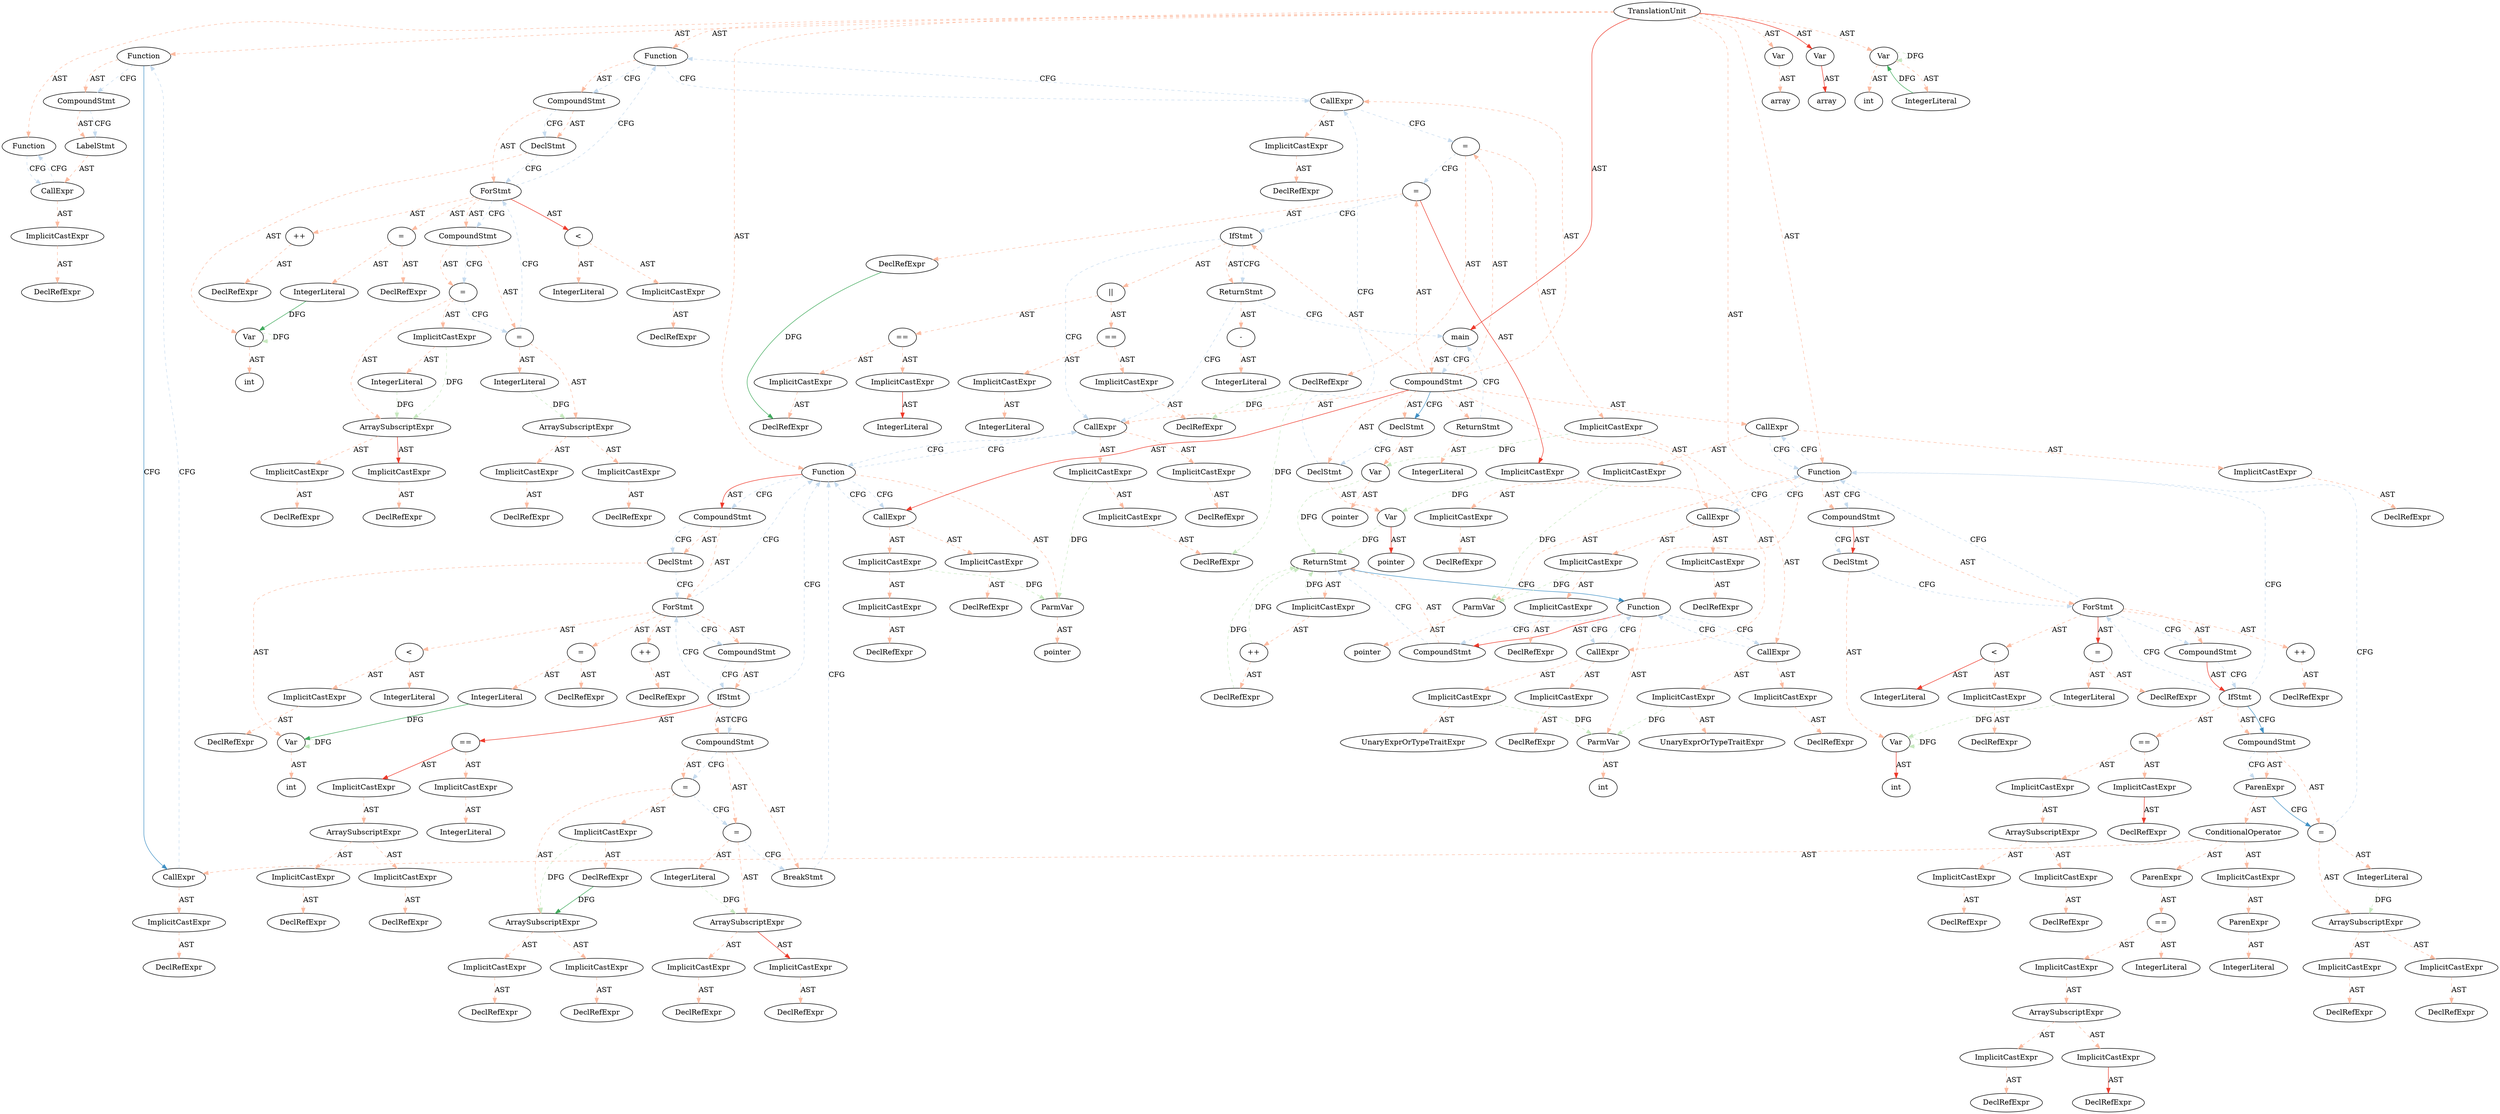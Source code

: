 digraph "" {
	node [label="\N"];
	0	[label=TranslationUnit];
	1	[label=Function];
	0 -> 1	[key=0,
		color=3,
		colorscheme=reds8,
		label=AST,
		style=dashed];
	2	[label=Function];
	0 -> 2	[key=0,
		color=3,
		colorscheme=reds8,
		label=AST,
		style=dashed];
	8	[label=Var];
	0 -> 8	[key=0,
		color=3,
		colorscheme=reds8,
		label=AST,
		style=dashed];
	10	[label=Var];
	0 -> 10	[key=0,
		color=6,
		colorscheme=reds8,
		label=AST,
		style=solid];
	12	[label=Function];
	0 -> 12	[key=0,
		color=3,
		colorscheme=reds8,
		label=AST,
		style=dashed];
	43	[label=Function];
	0 -> 43	[key=0,
		color=3,
		colorscheme=reds8,
		label=AST,
		style=dashed];
	88	[label=Function];
	0 -> 88	[key=0,
		color=3,
		colorscheme=reds8,
		label=AST,
		style=dashed];
	141	[label=Var];
	0 -> 141	[key=0,
		color=3,
		colorscheme=reds8,
		label=AST,
		style=dashed];
	144	[label=Function];
	0 -> 144	[key=0,
		color=3,
		colorscheme=reds8,
		label=AST,
		style=dashed];
	152	[label=main];
	0 -> 152	[key=0,
		color=6,
		colorscheme=reds8,
		label=AST,
		style=solid];
	5	[label=CallExpr];
	1 -> 5	[key=0,
		color=3,
		colorscheme=blues8,
		label=CFG,
		style=dashed];
	3	[label=CompoundStmt];
	2 -> 3	[key=0,
		color=3,
		colorscheme=reds8,
		label=AST,
		style=dashed];
	2 -> 3	[key=1,
		color=3,
		colorscheme=blues8,
		label=CFG,
		style=dashed];
	131	[label=CallExpr];
	2 -> 131	[key=0,
		color=6,
		colorscheme=blues8,
		label=CFG,
		style=solid];
	4	[label=LabelStmt];
	3 -> 4	[key=0,
		color=3,
		colorscheme=reds8,
		label=AST,
		style=dashed];
	3 -> 4	[key=1,
		color=3,
		colorscheme=blues8,
		label=CFG,
		style=dashed];
	4 -> 5	[key=0,
		color=3,
		colorscheme=reds8,
		label=AST,
		style=dashed];
	5 -> 1	[key=0,
		color=3,
		colorscheme=blues8,
		label=CFG,
		style=dashed];
	6	[label=ImplicitCastExpr];
	5 -> 6	[key=0,
		color=3,
		colorscheme=reds8,
		label=AST,
		style=dashed];
	7	[label=DeclRefExpr];
	6 -> 7	[key=0,
		color=3,
		colorscheme=reds8,
		label=AST,
		style=dashed];
	9	[label=array];
	8 -> 9	[key=0,
		color=3,
		colorscheme=reds8,
		label=AST,
		style=dashed];
	11	[label=array];
	10 -> 11	[key=0,
		color=6,
		colorscheme=reds8,
		label=AST,
		style=solid];
	13	[label=CompoundStmt];
	12 -> 13	[key=0,
		color=3,
		colorscheme=reds8,
		label=AST,
		style=dashed];
	12 -> 13	[key=1,
		color=3,
		colorscheme=blues8,
		label=CFG,
		style=dashed];
	160	[label=CallExpr];
	12 -> 160	[key=0,
		color=3,
		colorscheme=blues8,
		label=CFG,
		style=dashed];
	14	[label=DeclStmt];
	13 -> 14	[key=0,
		color=3,
		colorscheme=reds8,
		label=AST,
		style=dashed];
	13 -> 14	[key=1,
		color=3,
		colorscheme=blues8,
		label=CFG,
		style=dashed];
	17	[label=ForStmt];
	13 -> 17	[key=0,
		color=3,
		colorscheme=reds8,
		label=AST,
		style=dashed];
	15	[label=Var];
	14 -> 15	[key=0,
		color=3,
		colorscheme=reds8,
		label=AST,
		style=dashed];
	14 -> 17	[key=0,
		color=3,
		colorscheme=blues8,
		label=CFG,
		style=dashed];
	15 -> 15	[key=0,
		color=3,
		colorscheme=greens8,
		label=DFG,
		style=dashed];
	16	[label=int];
	15 -> 16	[key=0,
		color=3,
		colorscheme=reds8,
		label=AST,
		style=dashed];
	17 -> 12	[key=0,
		color=3,
		colorscheme=blues8,
		label=CFG,
		style=dashed];
	18	[label="="];
	17 -> 18	[key=0,
		color=3,
		colorscheme=reds8,
		label=AST,
		style=dashed];
	21	[label="<"];
	17 -> 21	[key=0,
		color=6,
		colorscheme=reds8,
		label=AST,
		style=solid];
	25	[label="++"];
	17 -> 25	[key=0,
		color=3,
		colorscheme=reds8,
		label=AST,
		style=dashed];
	27	[label=CompoundStmt];
	17 -> 27	[key=0,
		color=3,
		colorscheme=reds8,
		label=AST,
		style=dashed];
	17 -> 27	[key=1,
		color=3,
		colorscheme=blues8,
		label=CFG,
		style=dashed];
	19	[label=DeclRefExpr];
	18 -> 19	[key=0,
		color=3,
		colorscheme=reds8,
		label=AST,
		style=dashed];
	20	[label=IntegerLiteral];
	18 -> 20	[key=0,
		color=3,
		colorscheme=reds8,
		label=AST,
		style=dashed];
	20 -> 15	[key=0,
		color=6,
		colorscheme=greens8,
		label=DFG,
		style=solid];
	22	[label=ImplicitCastExpr];
	21 -> 22	[key=0,
		color=3,
		colorscheme=reds8,
		label=AST,
		style=dashed];
	24	[label=IntegerLiteral];
	21 -> 24	[key=0,
		color=3,
		colorscheme=reds8,
		label=AST,
		style=dashed];
	23	[label=DeclRefExpr];
	22 -> 23	[key=0,
		color=3,
		colorscheme=reds8,
		label=AST,
		style=dashed];
	26	[label=DeclRefExpr];
	25 -> 26	[key=0,
		color=3,
		colorscheme=reds8,
		label=AST,
		style=dashed];
	28	[label="="];
	27 -> 28	[key=0,
		color=3,
		colorscheme=reds8,
		label=AST,
		style=dashed];
	27 -> 28	[key=1,
		color=3,
		colorscheme=blues8,
		label=CFG,
		style=dashed];
	36	[label="="];
	27 -> 36	[key=0,
		color=3,
		colorscheme=reds8,
		label=AST,
		style=dashed];
	29	[label=ArraySubscriptExpr];
	28 -> 29	[key=0,
		color=3,
		colorscheme=reds8,
		label=AST,
		style=dashed];
	34	[label=ImplicitCastExpr];
	28 -> 34	[key=0,
		color=3,
		colorscheme=reds8,
		label=AST,
		style=dashed];
	28 -> 36	[key=0,
		color=3,
		colorscheme=blues8,
		label=CFG,
		style=dashed];
	30	[label=ImplicitCastExpr];
	29 -> 30	[key=0,
		color=3,
		colorscheme=reds8,
		label=AST,
		style=dashed];
	32	[label=ImplicitCastExpr];
	29 -> 32	[key=0,
		color=6,
		colorscheme=reds8,
		label=AST,
		style=solid];
	31	[label=DeclRefExpr];
	30 -> 31	[key=0,
		color=3,
		colorscheme=reds8,
		label=AST,
		style=dashed];
	33	[label=DeclRefExpr];
	32 -> 33	[key=0,
		color=3,
		colorscheme=reds8,
		label=AST,
		style=dashed];
	34 -> 29	[key=0,
		color=3,
		colorscheme=greens8,
		label=DFG,
		style=dashed];
	35	[label=IntegerLiteral];
	34 -> 35	[key=0,
		color=3,
		colorscheme=reds8,
		label=AST,
		style=dashed];
	35 -> 29	[key=0,
		color=3,
		colorscheme=greens8,
		label=DFG,
		style=dashed];
	36 -> 17	[key=0,
		color=3,
		colorscheme=blues8,
		label=CFG,
		style=dashed];
	37	[label=ArraySubscriptExpr];
	36 -> 37	[key=0,
		color=3,
		colorscheme=reds8,
		label=AST,
		style=dashed];
	42	[label=IntegerLiteral];
	36 -> 42	[key=0,
		color=3,
		colorscheme=reds8,
		label=AST,
		style=dashed];
	38	[label=ImplicitCastExpr];
	37 -> 38	[key=0,
		color=3,
		colorscheme=reds8,
		label=AST,
		style=dashed];
	40	[label=ImplicitCastExpr];
	37 -> 40	[key=0,
		color=3,
		colorscheme=reds8,
		label=AST,
		style=dashed];
	39	[label=DeclRefExpr];
	38 -> 39	[key=0,
		color=3,
		colorscheme=reds8,
		label=AST,
		style=dashed];
	41	[label=DeclRefExpr];
	40 -> 41	[key=0,
		color=3,
		colorscheme=reds8,
		label=AST,
		style=dashed];
	42 -> 37	[key=0,
		color=3,
		colorscheme=greens8,
		label=DFG,
		style=dashed];
	44	[label=ParmVar];
	43 -> 44	[key=0,
		color=3,
		colorscheme=reds8,
		label=AST,
		style=dashed];
	46	[label=CompoundStmt];
	43 -> 46	[key=0,
		color=6,
		colorscheme=reds8,
		label=AST,
		style=solid];
	43 -> 46	[key=1,
		color=3,
		colorscheme=blues8,
		label=CFG,
		style=dashed];
	194	[label=CallExpr];
	43 -> 194	[key=0,
		color=3,
		colorscheme=blues8,
		label=CFG,
		style=dashed];
	200	[label=CallExpr];
	43 -> 200	[key=0,
		color=3,
		colorscheme=blues8,
		label=CFG,
		style=dashed];
	45	[label=pointer];
	44 -> 45	[key=0,
		color=3,
		colorscheme=reds8,
		label=AST,
		style=dashed];
	47	[label=DeclStmt];
	46 -> 47	[key=0,
		color=3,
		colorscheme=reds8,
		label=AST,
		style=dashed];
	46 -> 47	[key=1,
		color=3,
		colorscheme=blues8,
		label=CFG,
		style=dashed];
	50	[label=ForStmt];
	46 -> 50	[key=0,
		color=3,
		colorscheme=reds8,
		label=AST,
		style=dashed];
	48	[label=Var];
	47 -> 48	[key=0,
		color=3,
		colorscheme=reds8,
		label=AST,
		style=dashed];
	47 -> 50	[key=0,
		color=3,
		colorscheme=blues8,
		label=CFG,
		style=dashed];
	48 -> 48	[key=0,
		color=3,
		colorscheme=greens8,
		label=DFG,
		style=dashed];
	49	[label=int];
	48 -> 49	[key=0,
		color=3,
		colorscheme=reds8,
		label=AST,
		style=dashed];
	50 -> 43	[key=0,
		color=3,
		colorscheme=blues8,
		label=CFG,
		style=dashed];
	51	[label="="];
	50 -> 51	[key=0,
		color=3,
		colorscheme=reds8,
		label=AST,
		style=dashed];
	54	[label="<"];
	50 -> 54	[key=0,
		color=3,
		colorscheme=reds8,
		label=AST,
		style=dashed];
	58	[label="++"];
	50 -> 58	[key=0,
		color=3,
		colorscheme=reds8,
		label=AST,
		style=dashed];
	60	[label=CompoundStmt];
	50 -> 60	[key=0,
		color=3,
		colorscheme=reds8,
		label=AST,
		style=dashed];
	50 -> 60	[key=1,
		color=3,
		colorscheme=blues8,
		label=CFG,
		style=dashed];
	52	[label=DeclRefExpr];
	51 -> 52	[key=0,
		color=3,
		colorscheme=reds8,
		label=AST,
		style=dashed];
	53	[label=IntegerLiteral];
	51 -> 53	[key=0,
		color=3,
		colorscheme=reds8,
		label=AST,
		style=dashed];
	53 -> 48	[key=0,
		color=6,
		colorscheme=greens8,
		label=DFG,
		style=solid];
	55	[label=ImplicitCastExpr];
	54 -> 55	[key=0,
		color=3,
		colorscheme=reds8,
		label=AST,
		style=dashed];
	57	[label=IntegerLiteral];
	54 -> 57	[key=0,
		color=3,
		colorscheme=reds8,
		label=AST,
		style=dashed];
	56	[label=DeclRefExpr];
	55 -> 56	[key=0,
		color=3,
		colorscheme=reds8,
		label=AST,
		style=dashed];
	59	[label=DeclRefExpr];
	58 -> 59	[key=0,
		color=3,
		colorscheme=reds8,
		label=AST,
		style=dashed];
	61	[label=IfStmt];
	60 -> 61	[key=0,
		color=3,
		colorscheme=reds8,
		label=AST,
		style=dashed];
	60 -> 61	[key=1,
		color=3,
		colorscheme=blues8,
		label=CFG,
		style=dashed];
	61 -> 43	[key=0,
		color=3,
		colorscheme=blues8,
		label=CFG,
		style=dashed];
	61 -> 50	[key=0,
		color=3,
		colorscheme=blues8,
		label=CFG,
		style=dashed];
	62	[label="=="];
	61 -> 62	[key=0,
		color=6,
		colorscheme=reds8,
		label=AST,
		style=solid];
	71	[label=CompoundStmt];
	61 -> 71	[key=0,
		color=3,
		colorscheme=reds8,
		label=AST,
		style=dashed];
	61 -> 71	[key=1,
		color=3,
		colorscheme=blues8,
		label=CFG,
		style=dashed];
	63	[label=ImplicitCastExpr];
	62 -> 63	[key=0,
		color=6,
		colorscheme=reds8,
		label=AST,
		style=solid];
	69	[label=ImplicitCastExpr];
	62 -> 69	[key=0,
		color=3,
		colorscheme=reds8,
		label=AST,
		style=dashed];
	64	[label=ArraySubscriptExpr];
	63 -> 64	[key=0,
		color=3,
		colorscheme=reds8,
		label=AST,
		style=dashed];
	65	[label=ImplicitCastExpr];
	64 -> 65	[key=0,
		color=3,
		colorscheme=reds8,
		label=AST,
		style=dashed];
	67	[label=ImplicitCastExpr];
	64 -> 67	[key=0,
		color=3,
		colorscheme=reds8,
		label=AST,
		style=dashed];
	66	[label=DeclRefExpr];
	65 -> 66	[key=0,
		color=3,
		colorscheme=reds8,
		label=AST,
		style=dashed];
	68	[label=DeclRefExpr];
	67 -> 68	[key=0,
		color=3,
		colorscheme=reds8,
		label=AST,
		style=dashed];
	70	[label=IntegerLiteral];
	69 -> 70	[key=0,
		color=3,
		colorscheme=reds8,
		label=AST,
		style=dashed];
	72	[label="="];
	71 -> 72	[key=0,
		color=3,
		colorscheme=reds8,
		label=AST,
		style=dashed];
	71 -> 72	[key=1,
		color=3,
		colorscheme=blues8,
		label=CFG,
		style=dashed];
	80	[label="="];
	71 -> 80	[key=0,
		color=3,
		colorscheme=reds8,
		label=AST,
		style=dashed];
	87	[label=BreakStmt];
	71 -> 87	[key=0,
		color=3,
		colorscheme=reds8,
		label=AST,
		style=dashed];
	73	[label=ArraySubscriptExpr];
	72 -> 73	[key=0,
		color=3,
		colorscheme=reds8,
		label=AST,
		style=dashed];
	78	[label=ImplicitCastExpr];
	72 -> 78	[key=0,
		color=3,
		colorscheme=reds8,
		label=AST,
		style=dashed];
	72 -> 80	[key=0,
		color=3,
		colorscheme=blues8,
		label=CFG,
		style=dashed];
	74	[label=ImplicitCastExpr];
	73 -> 74	[key=0,
		color=3,
		colorscheme=reds8,
		label=AST,
		style=dashed];
	76	[label=ImplicitCastExpr];
	73 -> 76	[key=0,
		color=3,
		colorscheme=reds8,
		label=AST,
		style=dashed];
	75	[label=DeclRefExpr];
	74 -> 75	[key=0,
		color=3,
		colorscheme=reds8,
		label=AST,
		style=dashed];
	77	[label=DeclRefExpr];
	76 -> 77	[key=0,
		color=3,
		colorscheme=reds8,
		label=AST,
		style=dashed];
	78 -> 73	[key=0,
		color=3,
		colorscheme=greens8,
		label=DFG,
		style=dashed];
	79	[label=DeclRefExpr];
	78 -> 79	[key=0,
		color=3,
		colorscheme=reds8,
		label=AST,
		style=dashed];
	79 -> 73	[key=0,
		color=6,
		colorscheme=greens8,
		label=DFG,
		style=solid];
	81	[label=ArraySubscriptExpr];
	80 -> 81	[key=0,
		color=3,
		colorscheme=reds8,
		label=AST,
		style=dashed];
	86	[label=IntegerLiteral];
	80 -> 86	[key=0,
		color=3,
		colorscheme=reds8,
		label=AST,
		style=dashed];
	80 -> 87	[key=0,
		color=3,
		colorscheme=blues8,
		label=CFG,
		style=dashed];
	82	[label=ImplicitCastExpr];
	81 -> 82	[key=0,
		color=6,
		colorscheme=reds8,
		label=AST,
		style=solid];
	84	[label=ImplicitCastExpr];
	81 -> 84	[key=0,
		color=3,
		colorscheme=reds8,
		label=AST,
		style=dashed];
	83	[label=DeclRefExpr];
	82 -> 83	[key=0,
		color=3,
		colorscheme=reds8,
		label=AST,
		style=dashed];
	85	[label=DeclRefExpr];
	84 -> 85	[key=0,
		color=3,
		colorscheme=reds8,
		label=AST,
		style=dashed];
	86 -> 81	[key=0,
		color=3,
		colorscheme=greens8,
		label=DFG,
		style=dashed];
	87 -> 43	[key=0,
		color=3,
		colorscheme=blues8,
		label=CFG,
		style=dashed];
	89	[label=ParmVar];
	88 -> 89	[key=0,
		color=3,
		colorscheme=reds8,
		label=AST,
		style=dashed];
	91	[label=CompoundStmt];
	88 -> 91	[key=0,
		color=3,
		colorscheme=reds8,
		label=AST,
		style=dashed];
	88 -> 91	[key=1,
		color=3,
		colorscheme=blues8,
		label=CFG,
		style=dashed];
	206	[label=CallExpr];
	88 -> 206	[key=0,
		color=3,
		colorscheme=blues8,
		label=CFG,
		style=dashed];
	212	[label=CallExpr];
	88 -> 212	[key=0,
		color=3,
		colorscheme=blues8,
		label=CFG,
		style=dashed];
	90	[label=pointer];
	89 -> 90	[key=0,
		color=3,
		colorscheme=reds8,
		label=AST,
		style=dashed];
	92	[label=DeclStmt];
	91 -> 92	[key=0,
		color=6,
		colorscheme=reds8,
		label=AST,
		style=solid];
	91 -> 92	[key=1,
		color=3,
		colorscheme=blues8,
		label=CFG,
		style=dashed];
	95	[label=ForStmt];
	91 -> 95	[key=0,
		color=3,
		colorscheme=reds8,
		label=AST,
		style=dashed];
	93	[label=Var];
	92 -> 93	[key=0,
		color=3,
		colorscheme=reds8,
		label=AST,
		style=dashed];
	92 -> 95	[key=0,
		color=3,
		colorscheme=blues8,
		label=CFG,
		style=dashed];
	93 -> 93	[key=0,
		color=3,
		colorscheme=greens8,
		label=DFG,
		style=dashed];
	94	[label=int];
	93 -> 94	[key=0,
		color=6,
		colorscheme=reds8,
		label=AST,
		style=solid];
	95 -> 88	[key=0,
		color=3,
		colorscheme=blues8,
		label=CFG,
		style=dashed];
	96	[label="="];
	95 -> 96	[key=0,
		color=6,
		colorscheme=reds8,
		label=AST,
		style=solid];
	99	[label="<"];
	95 -> 99	[key=0,
		color=3,
		colorscheme=reds8,
		label=AST,
		style=dashed];
	103	[label="++"];
	95 -> 103	[key=0,
		color=3,
		colorscheme=reds8,
		label=AST,
		style=dashed];
	105	[label=CompoundStmt];
	95 -> 105	[key=0,
		color=3,
		colorscheme=reds8,
		label=AST,
		style=dashed];
	95 -> 105	[key=1,
		color=3,
		colorscheme=blues8,
		label=CFG,
		style=dashed];
	97	[label=DeclRefExpr];
	96 -> 97	[key=0,
		color=3,
		colorscheme=reds8,
		label=AST,
		style=dashed];
	98	[label=IntegerLiteral];
	96 -> 98	[key=0,
		color=3,
		colorscheme=reds8,
		label=AST,
		style=dashed];
	98 -> 93	[key=0,
		color=3,
		colorscheme=greens8,
		label=DFG,
		style=dashed];
	100	[label=ImplicitCastExpr];
	99 -> 100	[key=0,
		color=3,
		colorscheme=reds8,
		label=AST,
		style=dashed];
	102	[label=IntegerLiteral];
	99 -> 102	[key=0,
		color=6,
		colorscheme=reds8,
		label=AST,
		style=solid];
	101	[label=DeclRefExpr];
	100 -> 101	[key=0,
		color=3,
		colorscheme=reds8,
		label=AST,
		style=dashed];
	104	[label=DeclRefExpr];
	103 -> 104	[key=0,
		color=3,
		colorscheme=reds8,
		label=AST,
		style=dashed];
	106	[label=IfStmt];
	105 -> 106	[key=0,
		color=6,
		colorscheme=reds8,
		label=AST,
		style=solid];
	105 -> 106	[key=1,
		color=3,
		colorscheme=blues8,
		label=CFG,
		style=dashed];
	106 -> 88	[key=0,
		color=3,
		colorscheme=blues8,
		label=CFG,
		style=dashed];
	106 -> 95	[key=0,
		color=3,
		colorscheme=blues8,
		label=CFG,
		style=dashed];
	107	[label="=="];
	106 -> 107	[key=0,
		color=3,
		colorscheme=reds8,
		label=AST,
		style=dashed];
	116	[label=CompoundStmt];
	106 -> 116	[key=0,
		color=3,
		colorscheme=reds8,
		label=AST,
		style=dashed];
	106 -> 116	[key=1,
		color=6,
		colorscheme=blues8,
		label=CFG,
		style=solid];
	108	[label=ImplicitCastExpr];
	107 -> 108	[key=0,
		color=3,
		colorscheme=reds8,
		label=AST,
		style=dashed];
	114	[label=ImplicitCastExpr];
	107 -> 114	[key=0,
		color=3,
		colorscheme=reds8,
		label=AST,
		style=dashed];
	109	[label=ArraySubscriptExpr];
	108 -> 109	[key=0,
		color=3,
		colorscheme=reds8,
		label=AST,
		style=dashed];
	110	[label=ImplicitCastExpr];
	109 -> 110	[key=0,
		color=3,
		colorscheme=reds8,
		label=AST,
		style=dashed];
	112	[label=ImplicitCastExpr];
	109 -> 112	[key=0,
		color=3,
		colorscheme=reds8,
		label=AST,
		style=dashed];
	111	[label=DeclRefExpr];
	110 -> 111	[key=0,
		color=3,
		colorscheme=reds8,
		label=AST,
		style=dashed];
	113	[label=DeclRefExpr];
	112 -> 113	[key=0,
		color=3,
		colorscheme=reds8,
		label=AST,
		style=dashed];
	115	[label=DeclRefExpr];
	114 -> 115	[key=0,
		color=6,
		colorscheme=reds8,
		label=AST,
		style=solid];
	117	[label=ParenExpr];
	116 -> 117	[key=0,
		color=3,
		colorscheme=reds8,
		label=AST,
		style=dashed];
	116 -> 117	[key=1,
		color=3,
		colorscheme=blues8,
		label=CFG,
		style=dashed];
	134	[label="="];
	116 -> 134	[key=0,
		color=3,
		colorscheme=reds8,
		label=AST,
		style=dashed];
	118	[label=ConditionalOperator];
	117 -> 118	[key=0,
		color=3,
		colorscheme=reds8,
		label=AST,
		style=dashed];
	117 -> 134	[key=0,
		color=6,
		colorscheme=blues8,
		label=CFG,
		style=solid];
	119	[label=ParenExpr];
	118 -> 119	[key=0,
		color=3,
		colorscheme=reds8,
		label=AST,
		style=dashed];
	128	[label=ImplicitCastExpr];
	118 -> 128	[key=0,
		color=3,
		colorscheme=reds8,
		label=AST,
		style=dashed];
	118 -> 131	[key=0,
		color=3,
		colorscheme=reds8,
		label=AST,
		style=dashed];
	120	[label="=="];
	119 -> 120	[key=0,
		color=3,
		colorscheme=reds8,
		label=AST,
		style=dashed];
	121	[label=ImplicitCastExpr];
	120 -> 121	[key=0,
		color=3,
		colorscheme=reds8,
		label=AST,
		style=dashed];
	127	[label=IntegerLiteral];
	120 -> 127	[key=0,
		color=3,
		colorscheme=reds8,
		label=AST,
		style=dashed];
	122	[label=ArraySubscriptExpr];
	121 -> 122	[key=0,
		color=3,
		colorscheme=reds8,
		label=AST,
		style=dashed];
	123	[label=ImplicitCastExpr];
	122 -> 123	[key=0,
		color=3,
		colorscheme=reds8,
		label=AST,
		style=dashed];
	125	[label=ImplicitCastExpr];
	122 -> 125	[key=0,
		color=3,
		colorscheme=reds8,
		label=AST,
		style=dashed];
	124	[label=DeclRefExpr];
	123 -> 124	[key=0,
		color=3,
		colorscheme=reds8,
		label=AST,
		style=dashed];
	126	[label=DeclRefExpr];
	125 -> 126	[key=0,
		color=6,
		colorscheme=reds8,
		label=AST,
		style=solid];
	129	[label=ParenExpr];
	128 -> 129	[key=0,
		color=3,
		colorscheme=reds8,
		label=AST,
		style=dashed];
	130	[label=IntegerLiteral];
	129 -> 130	[key=0,
		color=3,
		colorscheme=reds8,
		label=AST,
		style=dashed];
	131 -> 2	[key=0,
		color=3,
		colorscheme=blues8,
		label=CFG,
		style=dashed];
	132	[label=ImplicitCastExpr];
	131 -> 132	[key=0,
		color=3,
		colorscheme=reds8,
		label=AST,
		style=dashed];
	133	[label=DeclRefExpr];
	132 -> 133	[key=0,
		color=3,
		colorscheme=reds8,
		label=AST,
		style=dashed];
	134 -> 88	[key=0,
		color=3,
		colorscheme=blues8,
		label=CFG,
		style=dashed];
	135	[label=ArraySubscriptExpr];
	134 -> 135	[key=0,
		color=3,
		colorscheme=reds8,
		label=AST,
		style=dashed];
	140	[label=IntegerLiteral];
	134 -> 140	[key=0,
		color=3,
		colorscheme=reds8,
		label=AST,
		style=dashed];
	136	[label=ImplicitCastExpr];
	135 -> 136	[key=0,
		color=3,
		colorscheme=reds8,
		label=AST,
		style=dashed];
	138	[label=ImplicitCastExpr];
	135 -> 138	[key=0,
		color=3,
		colorscheme=reds8,
		label=AST,
		style=dashed];
	137	[label=DeclRefExpr];
	136 -> 137	[key=0,
		color=3,
		colorscheme=reds8,
		label=AST,
		style=dashed];
	139	[label=DeclRefExpr];
	138 -> 139	[key=0,
		color=3,
		colorscheme=reds8,
		label=AST,
		style=dashed];
	140 -> 135	[key=0,
		color=3,
		colorscheme=greens8,
		label=DFG,
		style=dashed];
	141 -> 141	[key=0,
		color=3,
		colorscheme=greens8,
		label=DFG,
		style=dashed];
	142	[label=int];
	141 -> 142	[key=0,
		color=3,
		colorscheme=reds8,
		label=AST,
		style=dashed];
	143	[label=IntegerLiteral];
	141 -> 143	[key=0,
		color=3,
		colorscheme=reds8,
		label=AST,
		style=dashed];
	143 -> 141	[key=0,
		color=6,
		colorscheme=greens8,
		label=DFG,
		style=solid];
	145	[label=ParmVar];
	144 -> 145	[key=0,
		color=3,
		colorscheme=reds8,
		label=AST,
		style=dashed];
	147	[label=CompoundStmt];
	144 -> 147	[key=0,
		color=6,
		colorscheme=reds8,
		label=AST,
		style=solid];
	144 -> 147	[key=1,
		color=3,
		colorscheme=blues8,
		label=CFG,
		style=dashed];
	166	[label=CallExpr];
	144 -> 166	[key=0,
		color=3,
		colorscheme=blues8,
		label=CFG,
		style=dashed];
	174	[label=CallExpr];
	144 -> 174	[key=0,
		color=3,
		colorscheme=blues8,
		label=CFG,
		style=dashed];
	146	[label=int];
	145 -> 146	[key=0,
		color=3,
		colorscheme=reds8,
		label=AST,
		style=dashed];
	148	[label=ReturnStmt];
	147 -> 148	[key=0,
		color=3,
		colorscheme=reds8,
		label=AST,
		style=dashed];
	147 -> 148	[key=1,
		color=3,
		colorscheme=blues8,
		label=CFG,
		style=dashed];
	148 -> 144	[key=0,
		color=6,
		colorscheme=blues8,
		label=CFG,
		style=solid];
	149	[label=ImplicitCastExpr];
	148 -> 149	[key=0,
		color=3,
		colorscheme=reds8,
		label=AST,
		style=dashed];
	149 -> 148	[key=0,
		color=3,
		colorscheme=greens8,
		label=DFG,
		style=dashed];
	150	[label="++"];
	149 -> 150	[key=0,
		color=3,
		colorscheme=reds8,
		label=AST,
		style=dashed];
	150 -> 148	[key=0,
		color=3,
		colorscheme=greens8,
		label=DFG,
		style=dashed];
	151	[label=DeclRefExpr];
	150 -> 151	[key=0,
		color=3,
		colorscheme=reds8,
		label=AST,
		style=dashed];
	151 -> 148	[key=0,
		color=3,
		colorscheme=greens8,
		label=DFG,
		style=dashed];
	153	[label=CompoundStmt];
	152 -> 153	[key=0,
		color=3,
		colorscheme=reds8,
		label=AST,
		style=dashed];
	152 -> 153	[key=1,
		color=3,
		colorscheme=blues8,
		label=CFG,
		style=dashed];
	154	[label=DeclStmt];
	153 -> 154	[key=0,
		color=3,
		colorscheme=reds8,
		label=AST,
		style=dashed];
	153 -> 154	[key=1,
		color=6,
		colorscheme=blues8,
		label=CFG,
		style=solid];
	157	[label=DeclStmt];
	153 -> 157	[key=0,
		color=3,
		colorscheme=reds8,
		label=AST,
		style=dashed];
	153 -> 160	[key=0,
		color=3,
		colorscheme=reds8,
		label=AST,
		style=dashed];
	163	[label="="];
	153 -> 163	[key=0,
		color=3,
		colorscheme=reds8,
		label=AST,
		style=dashed];
	171	[label="="];
	153 -> 171	[key=0,
		color=3,
		colorscheme=reds8,
		label=AST,
		style=dashed];
	179	[label=IfStmt];
	153 -> 179	[key=0,
		color=3,
		colorscheme=reds8,
		label=AST,
		style=dashed];
	153 -> 194	[key=0,
		color=3,
		colorscheme=reds8,
		label=AST,
		style=dashed];
	153 -> 200	[key=0,
		color=6,
		colorscheme=reds8,
		label=AST,
		style=solid];
	153 -> 206	[key=0,
		color=3,
		colorscheme=reds8,
		label=AST,
		style=dashed];
	153 -> 212	[key=0,
		color=3,
		colorscheme=reds8,
		label=AST,
		style=dashed];
	218	[label=ReturnStmt];
	153 -> 218	[key=0,
		color=3,
		colorscheme=reds8,
		label=AST,
		style=dashed];
	155	[label=Var];
	154 -> 155	[key=0,
		color=3,
		colorscheme=reds8,
		label=AST,
		style=dashed];
	154 -> 157	[key=0,
		color=3,
		colorscheme=blues8,
		label=CFG,
		style=dashed];
	155 -> 148	[key=0,
		color=3,
		colorscheme=greens8,
		label=DFG,
		style=dashed];
	156	[label=pointer];
	155 -> 156	[key=0,
		color=3,
		colorscheme=reds8,
		label=AST,
		style=dashed];
	158	[label=Var];
	157 -> 158	[key=0,
		color=3,
		colorscheme=reds8,
		label=AST,
		style=dashed];
	157 -> 160	[key=0,
		color=3,
		colorscheme=blues8,
		label=CFG,
		style=dashed];
	158 -> 148	[key=0,
		color=3,
		colorscheme=greens8,
		label=DFG,
		style=dashed];
	159	[label=pointer];
	158 -> 159	[key=0,
		color=6,
		colorscheme=reds8,
		label=AST,
		style=solid];
	160 -> 12	[key=0,
		color=3,
		colorscheme=blues8,
		label=CFG,
		style=dashed];
	161	[label=ImplicitCastExpr];
	160 -> 161	[key=0,
		color=3,
		colorscheme=reds8,
		label=AST,
		style=dashed];
	160 -> 163	[key=0,
		color=3,
		colorscheme=blues8,
		label=CFG,
		style=dashed];
	162	[label=DeclRefExpr];
	161 -> 162	[key=0,
		color=3,
		colorscheme=reds8,
		label=AST,
		style=dashed];
	164	[label=DeclRefExpr];
	163 -> 164	[key=0,
		color=3,
		colorscheme=reds8,
		label=AST,
		style=dashed];
	165	[label=ImplicitCastExpr];
	163 -> 165	[key=0,
		color=3,
		colorscheme=reds8,
		label=AST,
		style=dashed];
	163 -> 171	[key=0,
		color=3,
		colorscheme=blues8,
		label=CFG,
		style=dashed];
	183	[label=DeclRefExpr];
	164 -> 183	[key=0,
		color=3,
		colorscheme=greens8,
		label=DFG,
		style=dashed];
	199	[label=DeclRefExpr];
	164 -> 199	[key=0,
		color=3,
		colorscheme=greens8,
		label=DFG,
		style=dashed];
	165 -> 155	[key=0,
		color=3,
		colorscheme=greens8,
		label=DFG,
		style=dashed];
	165 -> 166	[key=0,
		color=3,
		colorscheme=reds8,
		label=AST,
		style=dashed];
	166 -> 144	[key=0,
		color=3,
		colorscheme=blues8,
		label=CFG,
		style=dashed];
	167	[label=ImplicitCastExpr];
	166 -> 167	[key=0,
		color=3,
		colorscheme=reds8,
		label=AST,
		style=dashed];
	169	[label=ImplicitCastExpr];
	166 -> 169	[key=0,
		color=3,
		colorscheme=reds8,
		label=AST,
		style=dashed];
	168	[label=DeclRefExpr];
	167 -> 168	[key=0,
		color=3,
		colorscheme=reds8,
		label=AST,
		style=dashed];
	169 -> 145	[key=0,
		color=3,
		colorscheme=greens8,
		label=DFG,
		style=dashed];
	170	[label=UnaryExprOrTypeTraitExpr];
	169 -> 170	[key=0,
		color=3,
		colorscheme=reds8,
		label=AST,
		style=dashed];
	172	[label=DeclRefExpr];
	171 -> 172	[key=0,
		color=3,
		colorscheme=reds8,
		label=AST,
		style=dashed];
	173	[label=ImplicitCastExpr];
	171 -> 173	[key=0,
		color=6,
		colorscheme=reds8,
		label=AST,
		style=solid];
	171 -> 179	[key=0,
		color=3,
		colorscheme=blues8,
		label=CFG,
		style=dashed];
	188	[label=DeclRefExpr];
	172 -> 188	[key=0,
		color=6,
		colorscheme=greens8,
		label=DFG,
		style=solid];
	173 -> 158	[key=0,
		color=3,
		colorscheme=greens8,
		label=DFG,
		style=dashed];
	173 -> 174	[key=0,
		color=3,
		colorscheme=reds8,
		label=AST,
		style=dashed];
	174 -> 144	[key=0,
		color=3,
		colorscheme=blues8,
		label=CFG,
		style=dashed];
	175	[label=ImplicitCastExpr];
	174 -> 175	[key=0,
		color=3,
		colorscheme=reds8,
		label=AST,
		style=dashed];
	177	[label=ImplicitCastExpr];
	174 -> 177	[key=0,
		color=3,
		colorscheme=reds8,
		label=AST,
		style=dashed];
	176	[label=DeclRefExpr];
	175 -> 176	[key=0,
		color=3,
		colorscheme=reds8,
		label=AST,
		style=dashed];
	177 -> 145	[key=0,
		color=3,
		colorscheme=greens8,
		label=DFG,
		style=dashed];
	178	[label=UnaryExprOrTypeTraitExpr];
	177 -> 178	[key=0,
		color=3,
		colorscheme=reds8,
		label=AST,
		style=dashed];
	180	[label="||"];
	179 -> 180	[key=0,
		color=3,
		colorscheme=reds8,
		label=AST,
		style=dashed];
	191	[label=ReturnStmt];
	179 -> 191	[key=0,
		color=3,
		colorscheme=reds8,
		label=AST,
		style=dashed];
	179 -> 191	[key=1,
		color=3,
		colorscheme=blues8,
		label=CFG,
		style=dashed];
	179 -> 194	[key=0,
		color=3,
		colorscheme=blues8,
		label=CFG,
		style=dashed];
	181	[label="=="];
	180 -> 181	[key=0,
		color=3,
		colorscheme=reds8,
		label=AST,
		style=dashed];
	186	[label="=="];
	180 -> 186	[key=0,
		color=3,
		colorscheme=reds8,
		label=AST,
		style=dashed];
	182	[label=ImplicitCastExpr];
	181 -> 182	[key=0,
		color=3,
		colorscheme=reds8,
		label=AST,
		style=dashed];
	184	[label=ImplicitCastExpr];
	181 -> 184	[key=0,
		color=3,
		colorscheme=reds8,
		label=AST,
		style=dashed];
	182 -> 183	[key=0,
		color=3,
		colorscheme=reds8,
		label=AST,
		style=dashed];
	185	[label=IntegerLiteral];
	184 -> 185	[key=0,
		color=3,
		colorscheme=reds8,
		label=AST,
		style=dashed];
	187	[label=ImplicitCastExpr];
	186 -> 187	[key=0,
		color=3,
		colorscheme=reds8,
		label=AST,
		style=dashed];
	189	[label=ImplicitCastExpr];
	186 -> 189	[key=0,
		color=3,
		colorscheme=reds8,
		label=AST,
		style=dashed];
	187 -> 188	[key=0,
		color=3,
		colorscheme=reds8,
		label=AST,
		style=dashed];
	190	[label=IntegerLiteral];
	189 -> 190	[key=0,
		color=6,
		colorscheme=reds8,
		label=AST,
		style=solid];
	191 -> 152	[key=0,
		color=3,
		colorscheme=blues8,
		label=CFG,
		style=dashed];
	192	[label="-"];
	191 -> 192	[key=0,
		color=3,
		colorscheme=reds8,
		label=AST,
		style=dashed];
	191 -> 194	[key=0,
		color=3,
		colorscheme=blues8,
		label=CFG,
		style=dashed];
	193	[label=IntegerLiteral];
	192 -> 193	[key=0,
		color=3,
		colorscheme=reds8,
		label=AST,
		style=dashed];
	194 -> 43	[key=0,
		color=3,
		colorscheme=blues8,
		label=CFG,
		style=dashed];
	195	[label=ImplicitCastExpr];
	194 -> 195	[key=0,
		color=3,
		colorscheme=reds8,
		label=AST,
		style=dashed];
	197	[label=ImplicitCastExpr];
	194 -> 197	[key=0,
		color=3,
		colorscheme=reds8,
		label=AST,
		style=dashed];
	196	[label=DeclRefExpr];
	195 -> 196	[key=0,
		color=3,
		colorscheme=reds8,
		label=AST,
		style=dashed];
	197 -> 44	[key=0,
		color=3,
		colorscheme=greens8,
		label=DFG,
		style=dashed];
	198	[label=ImplicitCastExpr];
	197 -> 198	[key=0,
		color=3,
		colorscheme=reds8,
		label=AST,
		style=dashed];
	198 -> 199	[key=0,
		color=3,
		colorscheme=reds8,
		label=AST,
		style=dashed];
	200 -> 43	[key=0,
		color=3,
		colorscheme=blues8,
		label=CFG,
		style=dashed];
	201	[label=ImplicitCastExpr];
	200 -> 201	[key=0,
		color=3,
		colorscheme=reds8,
		label=AST,
		style=dashed];
	203	[label=ImplicitCastExpr];
	200 -> 203	[key=0,
		color=3,
		colorscheme=reds8,
		label=AST,
		style=dashed];
	202	[label=DeclRefExpr];
	201 -> 202	[key=0,
		color=3,
		colorscheme=reds8,
		label=AST,
		style=dashed];
	203 -> 44	[key=0,
		color=3,
		colorscheme=greens8,
		label=DFG,
		style=dashed];
	204	[label=ImplicitCastExpr];
	203 -> 204	[key=0,
		color=3,
		colorscheme=reds8,
		label=AST,
		style=dashed];
	205	[label=DeclRefExpr];
	204 -> 205	[key=0,
		color=3,
		colorscheme=reds8,
		label=AST,
		style=dashed];
	206 -> 88	[key=0,
		color=3,
		colorscheme=blues8,
		label=CFG,
		style=dashed];
	207	[label=ImplicitCastExpr];
	206 -> 207	[key=0,
		color=3,
		colorscheme=reds8,
		label=AST,
		style=dashed];
	209	[label=ImplicitCastExpr];
	206 -> 209	[key=0,
		color=3,
		colorscheme=reds8,
		label=AST,
		style=dashed];
	208	[label=DeclRefExpr];
	207 -> 208	[key=0,
		color=3,
		colorscheme=reds8,
		label=AST,
		style=dashed];
	209 -> 89	[key=0,
		color=3,
		colorscheme=greens8,
		label=DFG,
		style=dashed];
	210	[label=ImplicitCastExpr];
	209 -> 210	[key=0,
		color=3,
		colorscheme=reds8,
		label=AST,
		style=dashed];
	211	[label=DeclRefExpr];
	210 -> 211	[key=0,
		color=3,
		colorscheme=reds8,
		label=AST,
		style=dashed];
	212 -> 88	[key=0,
		color=3,
		colorscheme=blues8,
		label=CFG,
		style=dashed];
	213	[label=ImplicitCastExpr];
	212 -> 213	[key=0,
		color=3,
		colorscheme=reds8,
		label=AST,
		style=dashed];
	215	[label=ImplicitCastExpr];
	212 -> 215	[key=0,
		color=3,
		colorscheme=reds8,
		label=AST,
		style=dashed];
	214	[label=DeclRefExpr];
	213 -> 214	[key=0,
		color=3,
		colorscheme=reds8,
		label=AST,
		style=dashed];
	215 -> 89	[key=0,
		color=3,
		colorscheme=greens8,
		label=DFG,
		style=dashed];
	216	[label=ImplicitCastExpr];
	215 -> 216	[key=0,
		color=3,
		colorscheme=reds8,
		label=AST,
		style=dashed];
	217	[label=DeclRefExpr];
	216 -> 217	[key=0,
		color=3,
		colorscheme=reds8,
		label=AST,
		style=dashed];
	218 -> 152	[key=0,
		color=3,
		colorscheme=blues8,
		label=CFG,
		style=dashed];
	219	[label=IntegerLiteral];
	218 -> 219	[key=0,
		color=3,
		colorscheme=reds8,
		label=AST,
		style=dashed];
}
